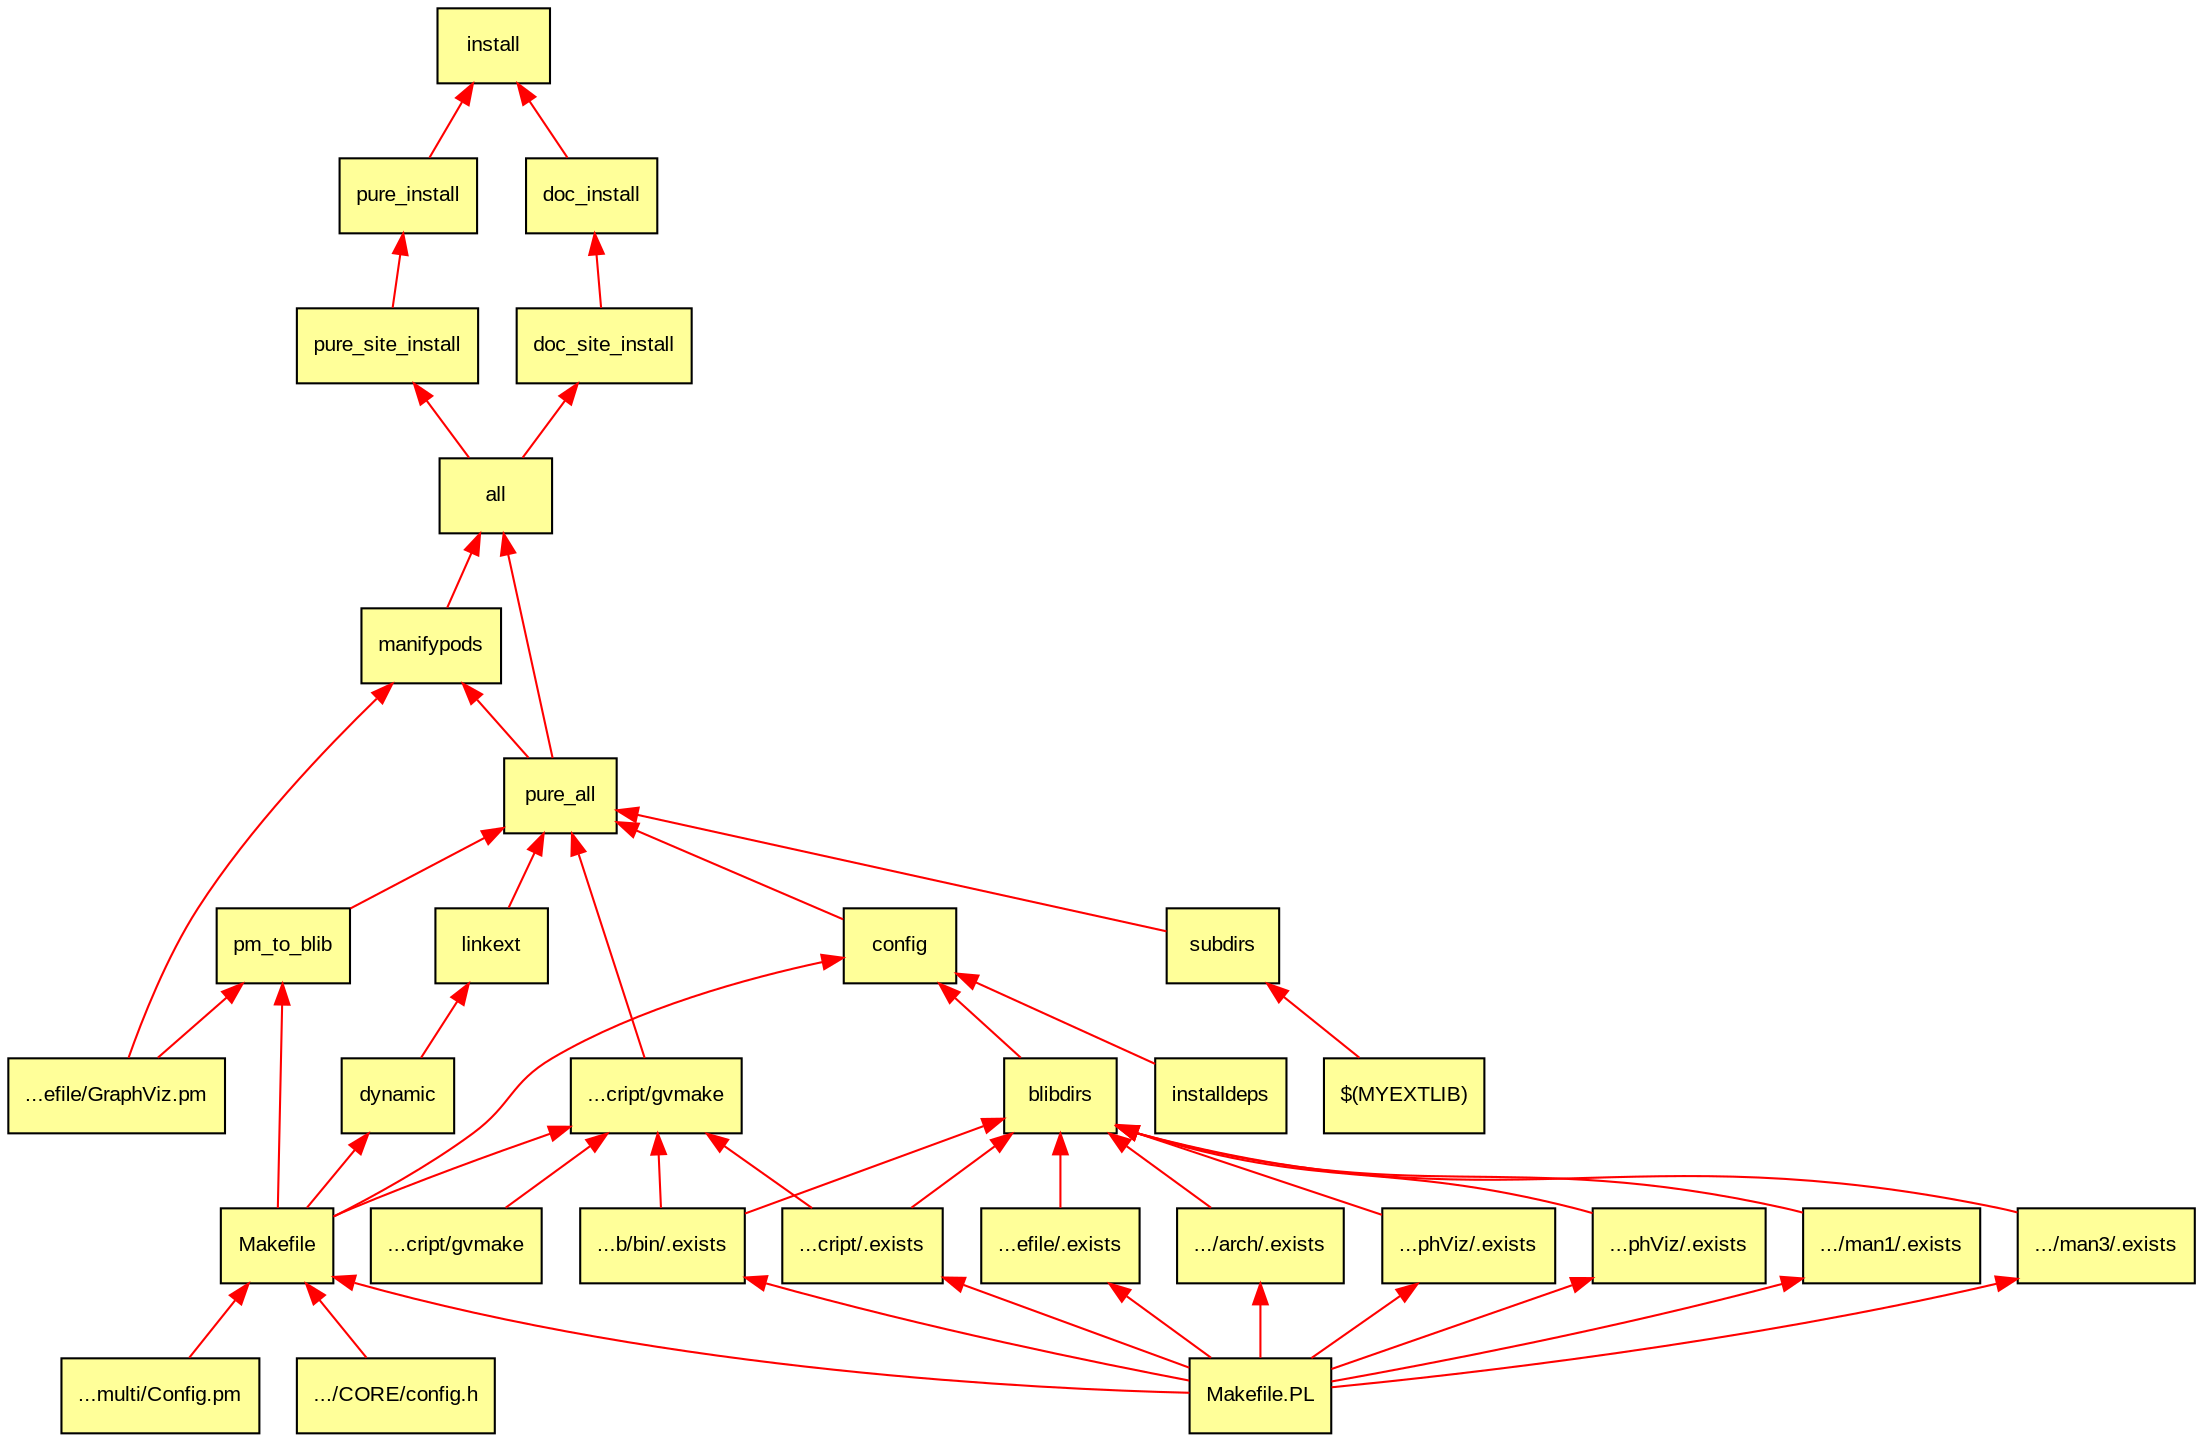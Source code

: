 digraph install {
	graph [rankdir=BT, ratio=auto];
	node [label="\N", fillcolor="#ffff99", fontname=Arial, fontsize=10, shape=box, style=filled];
	edge [color=red];
	install [label=install];
	pure_install [label=pure_install];
	pure_site_install [label=pure_site_install];
	all [label=all];
	pure_all [label=pure_all];
	config [label=config];
	Makefile [label=Makefile];
	node1 [label="Makefile.PL"];
	node2 [label="...multi/Config.pm"];
	node3 [label=".../CORE/config.h"];
	blibdirs [label=blibdirs];
	node4 [label="...efile/.exists"];
	node5 [label=".../arch/.exists"];
	node6 [label="...phViz/.exists"];
	node7 [label="...phViz/.exists"];
	node8 [label="...b/bin/.exists"];
	node9 [label="...cript/.exists"];
	node10 [label=".../man1/.exists"];
	node11 [label=".../man3/.exists"];
	installdeps [label=installdeps];
	pm_to_blib [label=pm_to_blib];
	node12 [label="...efile/GraphViz.pm"];
	subdirs [label=subdirs];
	node13 [label="$(MYEXTLIB)"];
	linkext [label=linkext];
	dynamic [label=dynamic];
	node14 [label="...cript/gvmake"];
	node15 [label="...cript/gvmake"];
	manifypods [label=manifypods];
	doc_install [label=doc_install];
	doc_site_install [label=doc_site_install];
	node13 -> subdirs;
	node3 -> Makefile;
	node2 -> Makefile;
	Makefile -> node14;
	Makefile -> config;
	Makefile -> dynamic;
	Makefile -> pm_to_blib;
	node1 -> Makefile;
	node1 -> node5;
	node1 -> node7;
	node1 -> node8;
	node1 -> node4;
	node1 -> node6;
	node1 -> node10;
	node1 -> node11;
	node1 -> node9;
	all -> doc_site_install;
	all -> pure_site_install;
	node5 -> blibdirs;
	node7 -> blibdirs;
	node8 -> node14;
	node8 -> blibdirs;
	node4 -> blibdirs;
	node6 -> blibdirs;
	node10 -> blibdirs;
	node11 -> blibdirs;
	node9 -> node14;
	node9 -> blibdirs;
	node14 -> pure_all;
	blibdirs -> config;
	config -> pure_all;
	doc_install -> install;
	doc_site_install -> doc_install;
	dynamic -> linkext;
	installdeps -> config;
	node12 -> manifypods;
	node12 -> pm_to_blib;
	linkext -> pure_all;
	manifypods -> all;
	pm_to_blib -> pure_all;
	pure_all -> all;
	pure_all -> manifypods;
	pure_install -> install;
	pure_site_install -> pure_install;
	node15 -> node14;
	subdirs -> pure_all;
}
